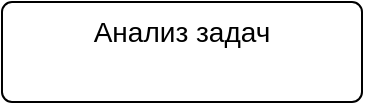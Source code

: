 <mxfile version="22.1.5" type="device" pages="2">
  <diagram name="Страница — 1" id="o3sYmgAIau1fM3dsohi6">
    <mxGraphModel dx="1353" dy="700" grid="1" gridSize="10" guides="1" tooltips="1" connect="1" arrows="1" fold="1" page="1" pageScale="1" pageWidth="3300" pageHeight="2339" math="0" shadow="0">
      <root>
        <mxCell id="0" />
        <mxCell id="1" parent="0" />
        <mxCell id="MUi1yYkGbGkddvzHHs3n-1" value="&lt;span style=&quot;font-size: 14px;&quot;&gt;Анализ задач&lt;br&gt;&lt;/span&gt;" style="html=1;align=center;verticalAlign=top;rounded=1;absoluteArcSize=1;arcSize=10;dashed=0;whiteSpace=wrap;" parent="1" vertex="1">
          <mxGeometry x="270" y="780" width="180" height="50" as="geometry" />
        </mxCell>
      </root>
    </mxGraphModel>
  </diagram>
  <diagram id="30CSTh-y9SVbLgZfz-_A" name="Страница — 2">
    <mxGraphModel dx="1624" dy="840" grid="1" gridSize="10" guides="1" tooltips="1" connect="1" arrows="1" fold="1" page="1" pageScale="1" pageWidth="3300" pageHeight="2339" math="0" shadow="0">
      <root>
        <mxCell id="0" />
        <mxCell id="1" parent="0" />
      </root>
    </mxGraphModel>
  </diagram>
</mxfile>
